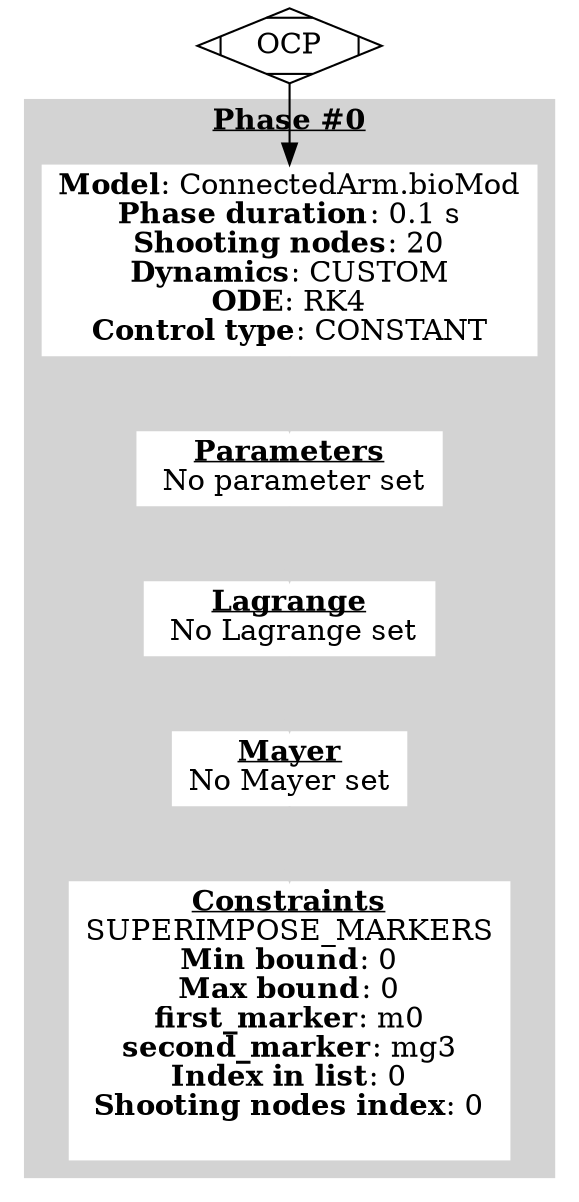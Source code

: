 digraph ocp_graph {
	node [shape=plaintext]
	OCP [shape=Mdiamond]
	subgraph cluster_0 {
		node [color=white style=filled]
		color=lightgrey style=filled
		label=<<u><b>Phase #0</b></u>>
		nlp_node_0 [label=<<b>Model</b>: ConnectedArm.bioMod<br/><b>Phase duration</b>: 0.1 s<br/><b>Shooting nodes</b>: 20<br/><b>Dynamics</b>: CUSTOM<br/><b>ODE</b>: RK4<br/><b>Control type</b>: CONSTANT>]
		param_00 [label=<<u><b>Parameters</b></u><br/> No parameter set>]
		lagrange_0 [label=<<u><b>Lagrange</b></u><br/> No Lagrange set>]
		mayer_node_0 [label=<<u><b>Mayer</b></u><br/>No Mayer set>]
		constraints_node_0 [label=<<u><b>Constraints</b></u><br/>SUPERIMPOSE_MARKERS<br/><b>Min bound</b>: 0<br/><b>Max bound</b>: 0<br/><b>first_marker</b>: m0<br/><b>second_marker</b>: mg3<br/><b>Index in list</b>: 0<br/><b>Shooting nodes index</b>: 0<br/><br/>>]
	}
	OCP -> nlp_node_0
	nlp_node_0 -> param_00 [color=lightgrey]
	param_00 -> lagrange_0 [color=lightgrey]
	lagrange_0 -> mayer_node_0 [color=lightgrey]
	mayer_node_0 -> constraints_node_0 [color=lightgrey]
	subgraph cluster_phase_transitions {
		node [color=grey style=filled]
		color=invis style=""
		label=<<u><b>Phase transitions</b></u>>
	}
}
